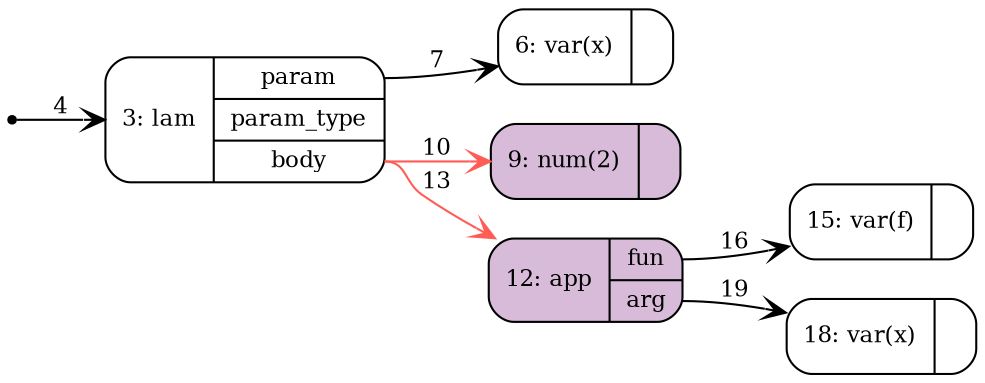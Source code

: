 digraph G {
   node [shape=Mrecord,fontsize=11,ranksep=0];
   edge [arrowhead=vee,fontsize=11,weight=2];
   rankdir = LR;
   {rank=min; n0 [shape=point]};
   n0 [label="{0: root|{<root> root}}",style=filled,fillcolor=black,color=black];
n3 [label="{3: lam|{<param> param|<param_type> param_type|<body> body}}",style=filled,fillcolor=white,color=black];
n6 [label="{6: var(x)|{}}",style=filled,fillcolor=white,color=black];
n9 [label="{9: num(2)|{}}",style=filled,fillcolor="#D7BBD9",color=black];
n12 [label="{12: app|{<fun> fun|<arg> arg}}",style=filled,fillcolor="#D7BBD9",color=black];
n15 [label="{15: var(f)|{}}",style=filled,fillcolor=white,color=black];
n18 [label="{18: var(x)|{}}",style=filled,fillcolor=white,color=black];
n12:arg -> n18 [color=black,label="19",edgeURL="#",edgetooltip="id: 19\nsource: 12\nindex: Lang.Index.Exp_app_arg\ntarget: 18",labeltooltip="id: 19\nsource: 12\nindex: Lang.Index.Exp_app_arg\ntarget: 18"];
n12:fun -> n15 [color=black,label="16",edgeURL="#",edgetooltip="id: 16\nsource: 12\nindex: Lang.Index.Exp_app_fun\ntarget: 15",labeltooltip="id: 16\nsource: 12\nindex: Lang.Index.Exp_app_fun\ntarget: 15"];
n3:body -> n12 [color="#FF5C56",label="13",edgeURL="#",edgetooltip="id: 13\nsource: 3\nindex: Lang.Index.Exp_lam_body\ntarget: 12",labeltooltip="id: 13\nsource: 3\nindex: Lang.Index.Exp_lam_body\ntarget: 12"];
n3:body -> n9 [color="#FF5C56",label="10",edgeURL="#",edgetooltip="id: 10\nsource: 3\nindex: Lang.Index.Exp_lam_body\ntarget: 9",labeltooltip="id: 10\nsource: 3\nindex: Lang.Index.Exp_lam_body\ntarget: 9"];
n3:param -> n6 [color=black,label="7",edgeURL="#",edgetooltip="id: 7\nsource: 3\nindex: Lang.Index.Exp_lam_param\ntarget: 6",labeltooltip="id: 7\nsource: 3\nindex: Lang.Index.Exp_lam_param\ntarget: 6"];
n0:root -> n3 [color=black,label="4",edgeURL="#",edgetooltip="id: 4\nsource: 0\nindex: Lang.Index.Root_root_root\ntarget: 3",labeltooltip="id: 4\nsource: 0\nindex: Lang.Index.Root_root_root\ntarget: 3"]}